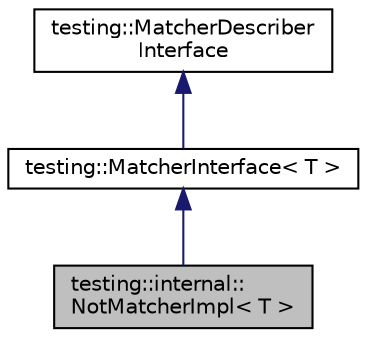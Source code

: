 digraph "testing::internal::NotMatcherImpl&lt; T &gt;"
{
  edge [fontname="Helvetica",fontsize="10",labelfontname="Helvetica",labelfontsize="10"];
  node [fontname="Helvetica",fontsize="10",shape=record];
  Node3 [label="testing::internal::\lNotMatcherImpl\< T \>",height=0.2,width=0.4,color="black", fillcolor="grey75", style="filled", fontcolor="black"];
  Node4 -> Node3 [dir="back",color="midnightblue",fontsize="10",style="solid",fontname="Helvetica"];
  Node4 [label="testing::MatcherInterface\< T \>",height=0.2,width=0.4,color="black", fillcolor="white", style="filled",URL="$classtesting_1_1MatcherInterface.html"];
  Node5 -> Node4 [dir="back",color="midnightblue",fontsize="10",style="solid",fontname="Helvetica"];
  Node5 [label="testing::MatcherDescriber\lInterface",height=0.2,width=0.4,color="black", fillcolor="white", style="filled",URL="$classtesting_1_1MatcherDescriberInterface.html"];
}
